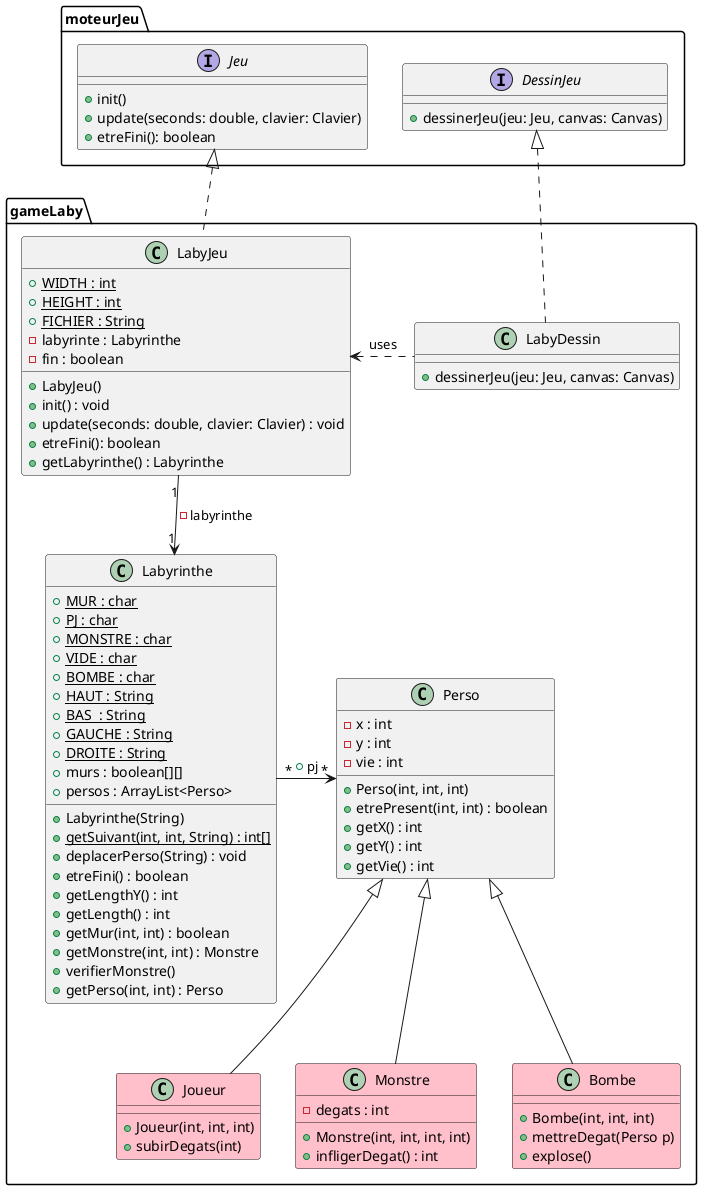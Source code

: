 @startuml
package moteurJeu {

interface Jeu{
+ init()
+ update(seconds: double, clavier: Clavier)
+ etreFini(): boolean
}


interface DessinJeu {
+ dessinerJeu(jeu: Jeu, canvas: Canvas)
}
}

package gameLaby{

class LabyJeu{
+ {static} WIDTH : int
+ {static} HEIGHT : int
+ {static} FICHIER : String
- labyrinte : Labyrinthe
- fin : boolean
+ LabyJeu()
+ init() : void
+ update(seconds: double, clavier: Clavier) : void
+ etreFini(): boolean
+ getLabyrinthe() : Labyrinthe
}

class Labyrinthe {
  + {static} MUR : char
  + {static} PJ : char
  + {static} MONSTRE : char
  + {static} VIDE : char
  + {static} BOMBE : char
  + {static} HAUT : String
  + {static} BAS  : String
  + {static} GAUCHE : String
  + {static} DROITE : String
  + murs : boolean[][]
  + persos : ArrayList<Perso>
  + Labyrinthe(String)
  + {static} getSuivant(int, int, String) : int[]
  + deplacerPerso(String) : void
  + etreFini() : boolean
  + getLengthY() : int
  + getLength() : int
  + getMur(int, int) : boolean
  + getMonstre(int, int) : Monstre
  + verifierMonstre()
  + getPerso(int, int) : Perso
}


Jeu <|.. LabyJeu


LabyJeu "1" --> "1" Labyrinthe : -labyrinthe


class LabyDessin{
+ dessinerJeu(jeu: Jeu, canvas: Canvas)
}

DessinJeu <|.. LabyDessin
LabyJeu <. LabyDessin:uses

class Perso {
  - x : int
  - y : int
  - vie : int
  + Perso(int, int, int)
  + etrePresent(int, int) : boolean
  + getX() : int
  + getY() : int
  + getVie() : int
}

class Joueur #pink extends Perso{
  + Joueur(int, int, int)
  + subirDegats(int)
}

class Monstre #pink extends Perso {
  - degats : int
  + Monstre(int, int, int, int)
  + infligerDegat() : int
}
class Bombe #pink extends Perso {
  + Bombe(int, int, int)
  + mettreDegat(Perso p)
  + explose()
}
Labyrinthe "*" -> "*" Perso : + pj
}
@enduml
